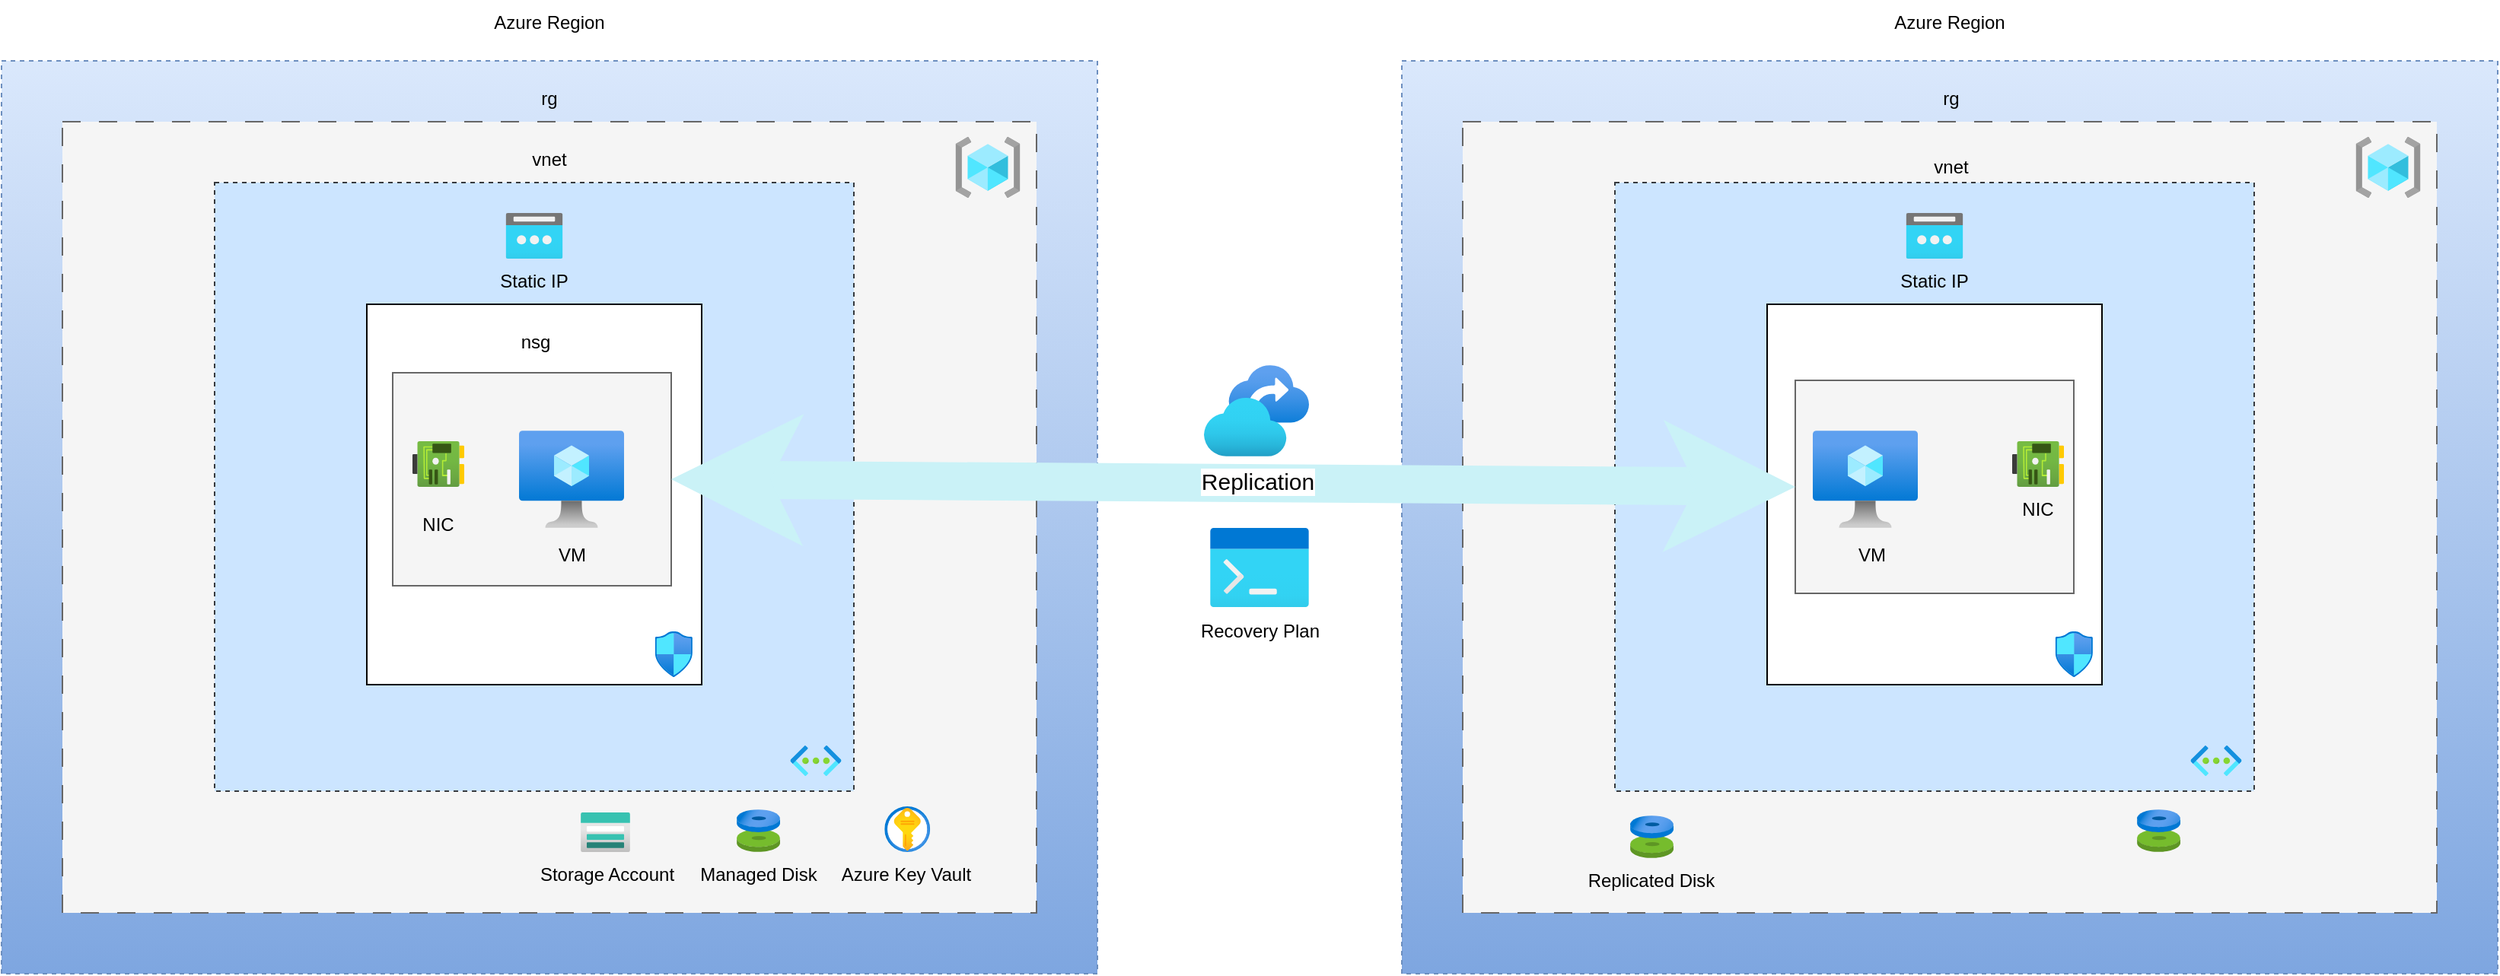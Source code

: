 <mxfile version="22.1.21" type="github">
  <diagram name="Page-1" id="_9JBRErwoKy8lniNwVx0">
    <mxGraphModel dx="2236" dy="800" grid="1" gridSize="10" guides="1" tooltips="1" connect="1" arrows="1" fold="1" page="1" pageScale="1" pageWidth="850" pageHeight="1100" math="0" shadow="0">
      <root>
        <mxCell id="0" />
        <mxCell id="1" parent="0" />
        <mxCell id="TLlCiTiMPOWScbzH-LIN-15" value="" style="rounded=0;whiteSpace=wrap;html=1;dashed=1;fillColor=#dae8fc;strokeColor=#6c8ebf;gradientColor=#7ea6e0;" vertex="1" parent="1">
          <mxGeometry x="-80" y="160" width="720" height="600" as="geometry" />
        </mxCell>
        <mxCell id="TLlCiTiMPOWScbzH-LIN-1" value="" style="rounded=0;whiteSpace=wrap;html=1;fillColor=#f5f5f5;fontColor=#333333;strokeColor=#666666;dashed=1;dashPattern=12 12;" vertex="1" parent="1">
          <mxGeometry x="-40" y="200" width="640" height="520" as="geometry" />
        </mxCell>
        <mxCell id="TLlCiTiMPOWScbzH-LIN-2" value="" style="rounded=0;whiteSpace=wrap;html=1;fillColor=#cce5ff;strokeColor=#36393d;dashed=1;" vertex="1" parent="1">
          <mxGeometry x="60" y="240" width="420" height="400" as="geometry" />
        </mxCell>
        <mxCell id="TLlCiTiMPOWScbzH-LIN-3" value="" style="rounded=0;whiteSpace=wrap;html=1;" vertex="1" parent="1">
          <mxGeometry x="160" y="320" width="220" height="250" as="geometry" />
        </mxCell>
        <mxCell id="TLlCiTiMPOWScbzH-LIN-5" value="nsg" style="text;html=1;strokeColor=none;fillColor=none;align=center;verticalAlign=middle;whiteSpace=wrap;rounded=0;" vertex="1" parent="1">
          <mxGeometry x="240.5" y="330" width="60" height="30" as="geometry" />
        </mxCell>
        <mxCell id="TLlCiTiMPOWScbzH-LIN-6" value="rg" style="text;html=1;strokeColor=none;fillColor=none;align=center;verticalAlign=middle;whiteSpace=wrap;rounded=0;" vertex="1" parent="1">
          <mxGeometry x="250" y="170" width="60" height="30" as="geometry" />
        </mxCell>
        <mxCell id="TLlCiTiMPOWScbzH-LIN-8" value="" style="image;aspect=fixed;html=1;points=[];align=center;fontSize=12;image=img/lib/azure2/networking/Virtual_Networks.svg;" vertex="1" parent="1">
          <mxGeometry x="438.25" y="610" width="33.5" height="20" as="geometry" />
        </mxCell>
        <mxCell id="TLlCiTiMPOWScbzH-LIN-9" value="" style="image;aspect=fixed;html=1;points=[];align=center;fontSize=12;image=img/lib/azure2/storage/Storage_Accounts.svg;" vertex="1" parent="1">
          <mxGeometry x="300.5" y="654" width="32.5" height="26" as="geometry" />
        </mxCell>
        <mxCell id="TLlCiTiMPOWScbzH-LIN-11" value="" style="image;aspect=fixed;html=1;points=[];align=center;fontSize=12;image=img/lib/azure2/compute/Disks.svg;" vertex="1" parent="1">
          <mxGeometry x="403" y="652" width="28.5" height="28" as="geometry" />
        </mxCell>
        <mxCell id="TLlCiTiMPOWScbzH-LIN-12" value="" style="image;aspect=fixed;html=1;points=[];align=center;fontSize=12;image=img/lib/azure2/security/Key_Vaults.svg;" vertex="1" parent="1">
          <mxGeometry x="500.11" y="650" width="30" height="30" as="geometry" />
        </mxCell>
        <mxCell id="TLlCiTiMPOWScbzH-LIN-14" value="" style="image;aspect=fixed;html=1;points=[];align=center;fontSize=12;image=img/lib/azure2/networking/Public_IP_Addresses.svg;" vertex="1" parent="1">
          <mxGeometry x="251.25" y="260" width="37.5" height="30" as="geometry" />
        </mxCell>
        <mxCell id="TLlCiTiMPOWScbzH-LIN-16" value="" style="image;aspect=fixed;html=1;points=[];align=center;fontSize=12;image=img/lib/azure2/networking/Network_Security_Groups.svg;" vertex="1" parent="1">
          <mxGeometry x="349.29" y="535" width="24.71" height="30" as="geometry" />
        </mxCell>
        <mxCell id="TLlCiTiMPOWScbzH-LIN-17" value="" style="image;aspect=fixed;html=1;points=[];align=center;fontSize=12;image=img/lib/azure2/general/Resource_Groups.svg;" vertex="1" parent="1">
          <mxGeometry x="546.75" y="210" width="42.5" height="40" as="geometry" />
        </mxCell>
        <mxCell id="TLlCiTiMPOWScbzH-LIN-18" value="Azure Region" style="text;html=1;strokeColor=none;fillColor=none;align=center;verticalAlign=middle;whiteSpace=wrap;rounded=0;" vertex="1" parent="1">
          <mxGeometry x="220.88" y="120" width="118.25" height="30" as="geometry" />
        </mxCell>
        <mxCell id="TLlCiTiMPOWScbzH-LIN-19" value="vnet" style="text;html=1;strokeColor=none;fillColor=none;align=center;verticalAlign=middle;whiteSpace=wrap;rounded=0;" vertex="1" parent="1">
          <mxGeometry x="250" y="210" width="60" height="30" as="geometry" />
        </mxCell>
        <mxCell id="TLlCiTiMPOWScbzH-LIN-22" value="Static IP" style="text;html=1;strokeColor=none;fillColor=none;align=center;verticalAlign=middle;whiteSpace=wrap;rounded=0;" vertex="1" parent="1">
          <mxGeometry x="240" y="290" width="60" height="30" as="geometry" />
        </mxCell>
        <mxCell id="TLlCiTiMPOWScbzH-LIN-23" value="Storage Account" style="text;html=1;strokeColor=none;fillColor=none;align=center;verticalAlign=middle;whiteSpace=wrap;rounded=0;" vertex="1" parent="1">
          <mxGeometry x="270.78" y="680" width="94.13" height="30" as="geometry" />
        </mxCell>
        <mxCell id="TLlCiTiMPOWScbzH-LIN-24" value="Managed Disk" style="text;html=1;strokeColor=none;fillColor=none;align=center;verticalAlign=middle;whiteSpace=wrap;rounded=0;" vertex="1" parent="1">
          <mxGeometry x="374.75" y="680" width="85" height="30" as="geometry" />
        </mxCell>
        <mxCell id="TLlCiTiMPOWScbzH-LIN-26" value="Azure Key Vault" style="text;html=1;strokeColor=none;fillColor=none;align=center;verticalAlign=middle;whiteSpace=wrap;rounded=0;" vertex="1" parent="1">
          <mxGeometry x="466.49" y="680" width="97.25" height="30" as="geometry" />
        </mxCell>
        <mxCell id="TLlCiTiMPOWScbzH-LIN-27" value="" style="rounded=0;whiteSpace=wrap;html=1;dashed=1;fillColor=#dae8fc;strokeColor=#6c8ebf;gradientColor=#7ea6e0;" vertex="1" parent="1">
          <mxGeometry x="840" y="160" width="720" height="600" as="geometry" />
        </mxCell>
        <mxCell id="TLlCiTiMPOWScbzH-LIN-28" value="" style="rounded=0;whiteSpace=wrap;html=1;fillColor=#f5f5f5;fontColor=#333333;strokeColor=#666666;dashed=1;dashPattern=12 12;" vertex="1" parent="1">
          <mxGeometry x="880" y="200" width="640" height="520" as="geometry" />
        </mxCell>
        <mxCell id="TLlCiTiMPOWScbzH-LIN-29" value="" style="rounded=0;whiteSpace=wrap;html=1;fillColor=#cce5ff;strokeColor=#36393d;dashed=1;" vertex="1" parent="1">
          <mxGeometry x="980" y="240" width="420" height="400" as="geometry" />
        </mxCell>
        <mxCell id="TLlCiTiMPOWScbzH-LIN-30" value="" style="rounded=0;whiteSpace=wrap;html=1;" vertex="1" parent="1">
          <mxGeometry x="1080" y="320" width="220" height="250" as="geometry" />
        </mxCell>
        <mxCell id="TLlCiTiMPOWScbzH-LIN-32" value="" style="image;aspect=fixed;html=1;points=[];align=center;fontSize=12;image=img/lib/azure2/networking/Virtual_Networks.svg;" vertex="1" parent="1">
          <mxGeometry x="1358.25" y="610" width="33.5" height="20" as="geometry" />
        </mxCell>
        <mxCell id="TLlCiTiMPOWScbzH-LIN-33" value="" style="image;aspect=fixed;html=1;points=[];align=center;fontSize=12;image=img/lib/azure2/compute/Disks.svg;" vertex="1" parent="1">
          <mxGeometry x="1323" y="652" width="28.5" height="28" as="geometry" />
        </mxCell>
        <mxCell id="TLlCiTiMPOWScbzH-LIN-35" value="" style="image;aspect=fixed;html=1;points=[];align=center;fontSize=12;image=img/lib/azure2/networking/Public_IP_Addresses.svg;" vertex="1" parent="1">
          <mxGeometry x="1171.25" y="260" width="37.5" height="30" as="geometry" />
        </mxCell>
        <mxCell id="TLlCiTiMPOWScbzH-LIN-36" value="" style="image;aspect=fixed;html=1;points=[];align=center;fontSize=12;image=img/lib/azure2/networking/Network_Security_Groups.svg;" vertex="1" parent="1">
          <mxGeometry x="1269.29" y="535" width="24.71" height="30" as="geometry" />
        </mxCell>
        <mxCell id="TLlCiTiMPOWScbzH-LIN-37" value="" style="image;aspect=fixed;html=1;points=[];align=center;fontSize=12;image=img/lib/azure2/general/Resource_Groups.svg;" vertex="1" parent="1">
          <mxGeometry x="1466.75" y="210" width="42.5" height="40" as="geometry" />
        </mxCell>
        <mxCell id="TLlCiTiMPOWScbzH-LIN-38" value="Azure Region" style="text;html=1;strokeColor=none;fillColor=none;align=center;verticalAlign=middle;whiteSpace=wrap;rounded=0;" vertex="1" parent="1">
          <mxGeometry x="1140.88" y="120" width="118.25" height="30" as="geometry" />
        </mxCell>
        <mxCell id="TLlCiTiMPOWScbzH-LIN-44" value="" style="rounded=0;whiteSpace=wrap;html=1;fillColor=#f5f5f5;fontColor=#333333;strokeColor=#666666;" vertex="1" parent="1">
          <mxGeometry x="177" y="365" width="183" height="140" as="geometry" />
        </mxCell>
        <mxCell id="TLlCiTiMPOWScbzH-LIN-39" value="Static IP" style="text;html=1;strokeColor=none;fillColor=none;align=center;verticalAlign=middle;whiteSpace=wrap;rounded=0;" vertex="1" parent="1">
          <mxGeometry x="1160" y="290" width="60" height="30" as="geometry" />
        </mxCell>
        <mxCell id="TLlCiTiMPOWScbzH-LIN-42" value="" style="image;aspect=fixed;html=1;points=[];align=center;fontSize=12;image=img/lib/azure2/storage/Recovery_Services_Vaults.svg;" vertex="1" parent="1">
          <mxGeometry x="710" y="360" width="69" height="60" as="geometry" />
        </mxCell>
        <mxCell id="TLlCiTiMPOWScbzH-LIN-4" value="" style="image;aspect=fixed;html=1;points=[];align=center;fontSize=12;image=img/lib/azure2/compute/Virtual_Machine.svg;" vertex="1" parent="1">
          <mxGeometry x="260" y="403" width="69" height="64" as="geometry" />
        </mxCell>
        <mxCell id="TLlCiTiMPOWScbzH-LIN-13" value="" style="image;aspect=fixed;html=1;points=[];align=center;fontSize=12;image=img/lib/azure2/networking/Network_Interfaces.svg;" vertex="1" parent="1">
          <mxGeometry x="190" y="410" width="34" height="30" as="geometry" />
        </mxCell>
        <mxCell id="TLlCiTiMPOWScbzH-LIN-21" value="VM" style="text;html=1;strokeColor=none;fillColor=none;align=center;verticalAlign=middle;whiteSpace=wrap;rounded=0;" vertex="1" parent="1">
          <mxGeometry x="264.5" y="470" width="60" height="30" as="geometry" />
        </mxCell>
        <mxCell id="TLlCiTiMPOWScbzH-LIN-20" value="NIC" style="text;html=1;strokeColor=none;fillColor=none;align=center;verticalAlign=middle;whiteSpace=wrap;rounded=0;" vertex="1" parent="1">
          <mxGeometry x="177" y="450" width="60" height="30" as="geometry" />
        </mxCell>
        <mxCell id="TLlCiTiMPOWScbzH-LIN-45" value="" style="rounded=0;whiteSpace=wrap;html=1;fillColor=#f5f5f5;fontColor=#333333;strokeColor=#666666;" vertex="1" parent="1">
          <mxGeometry x="1098.5" y="370" width="183" height="140" as="geometry" />
        </mxCell>
        <mxCell id="TLlCiTiMPOWScbzH-LIN-31" value="" style="image;aspect=fixed;html=1;points=[];align=center;fontSize=12;image=img/lib/azure2/compute/Virtual_Machine.svg;" vertex="1" parent="1">
          <mxGeometry x="1110" y="403" width="69" height="64" as="geometry" />
        </mxCell>
        <mxCell id="TLlCiTiMPOWScbzH-LIN-40" value="VM" style="text;html=1;strokeColor=none;fillColor=none;align=center;verticalAlign=middle;whiteSpace=wrap;rounded=0;" vertex="1" parent="1">
          <mxGeometry x="1119" y="470" width="60" height="30" as="geometry" />
        </mxCell>
        <mxCell id="TLlCiTiMPOWScbzH-LIN-41" value="NIC" style="text;html=1;strokeColor=none;fillColor=none;align=center;verticalAlign=middle;whiteSpace=wrap;rounded=0;" vertex="1" parent="1">
          <mxGeometry x="1228" y="440" width="60" height="30" as="geometry" />
        </mxCell>
        <mxCell id="TLlCiTiMPOWScbzH-LIN-34" value="" style="image;aspect=fixed;html=1;points=[];align=center;fontSize=12;image=img/lib/azure2/networking/Network_Interfaces.svg;" vertex="1" parent="1">
          <mxGeometry x="1241" y="410" width="34" height="30" as="geometry" />
        </mxCell>
        <mxCell id="TLlCiTiMPOWScbzH-LIN-46" value="" style="endArrow=classic;startArrow=classic;html=1;rounded=0;exitX=1;exitY=0.5;exitDx=0;exitDy=0;entryX=0;entryY=0.5;entryDx=0;entryDy=0;strokeWidth=25;strokeColor=#caf2f7;shadow=0;" edge="1" parent="1" source="TLlCiTiMPOWScbzH-LIN-44" target="TLlCiTiMPOWScbzH-LIN-45">
          <mxGeometry width="100" height="100" relative="1" as="geometry">
            <mxPoint x="550" y="490" as="sourcePoint" />
            <mxPoint x="650" y="390" as="targetPoint" />
          </mxGeometry>
        </mxCell>
        <mxCell id="TLlCiTiMPOWScbzH-LIN-47" value="&lt;font style=&quot;font-size: 15px;&quot;&gt;Replication&lt;/font&gt;" style="edgeLabel;html=1;align=center;verticalAlign=middle;resizable=0;points=[];" vertex="1" connectable="0" parent="TLlCiTiMPOWScbzH-LIN-46">
          <mxGeometry x="-0.014" y="-6" relative="1" as="geometry">
            <mxPoint x="21" y="-8" as="offset" />
          </mxGeometry>
        </mxCell>
        <mxCell id="TLlCiTiMPOWScbzH-LIN-48" value="" style="image;aspect=fixed;html=1;points=[];align=center;fontSize=12;image=img/lib/azure2/general/Dev_Console.svg;" vertex="1" parent="1">
          <mxGeometry x="714" y="467" width="65" height="52" as="geometry" />
        </mxCell>
        <mxCell id="TLlCiTiMPOWScbzH-LIN-49" value="Recovery Plan" style="text;html=1;strokeColor=none;fillColor=none;align=center;verticalAlign=middle;whiteSpace=wrap;rounded=0;" vertex="1" parent="1">
          <mxGeometry x="703.75" y="520" width="85.5" height="30" as="geometry" />
        </mxCell>
        <mxCell id="TLlCiTiMPOWScbzH-LIN-50" value="" style="image;aspect=fixed;html=1;points=[];align=center;fontSize=12;image=img/lib/azure2/compute/Disks.svg;" vertex="1" parent="1">
          <mxGeometry x="990" y="656" width="28.5" height="28" as="geometry" />
        </mxCell>
        <mxCell id="TLlCiTiMPOWScbzH-LIN-51" value="Replicated Disk" style="text;html=1;strokeColor=none;fillColor=none;align=center;verticalAlign=middle;whiteSpace=wrap;rounded=0;" vertex="1" parent="1">
          <mxGeometry x="935.13" y="684" width="138.25" height="30" as="geometry" />
        </mxCell>
        <mxCell id="TLlCiTiMPOWScbzH-LIN-52" value="rg" style="text;html=1;strokeColor=none;fillColor=none;align=center;verticalAlign=middle;whiteSpace=wrap;rounded=0;" vertex="1" parent="1">
          <mxGeometry x="1171.25" y="170" width="60" height="30" as="geometry" />
        </mxCell>
        <mxCell id="TLlCiTiMPOWScbzH-LIN-53" value="vnet" style="text;html=1;strokeColor=none;fillColor=none;align=center;verticalAlign=middle;whiteSpace=wrap;rounded=0;" vertex="1" parent="1">
          <mxGeometry x="1171.25" y="215" width="60" height="30" as="geometry" />
        </mxCell>
      </root>
    </mxGraphModel>
  </diagram>
</mxfile>
